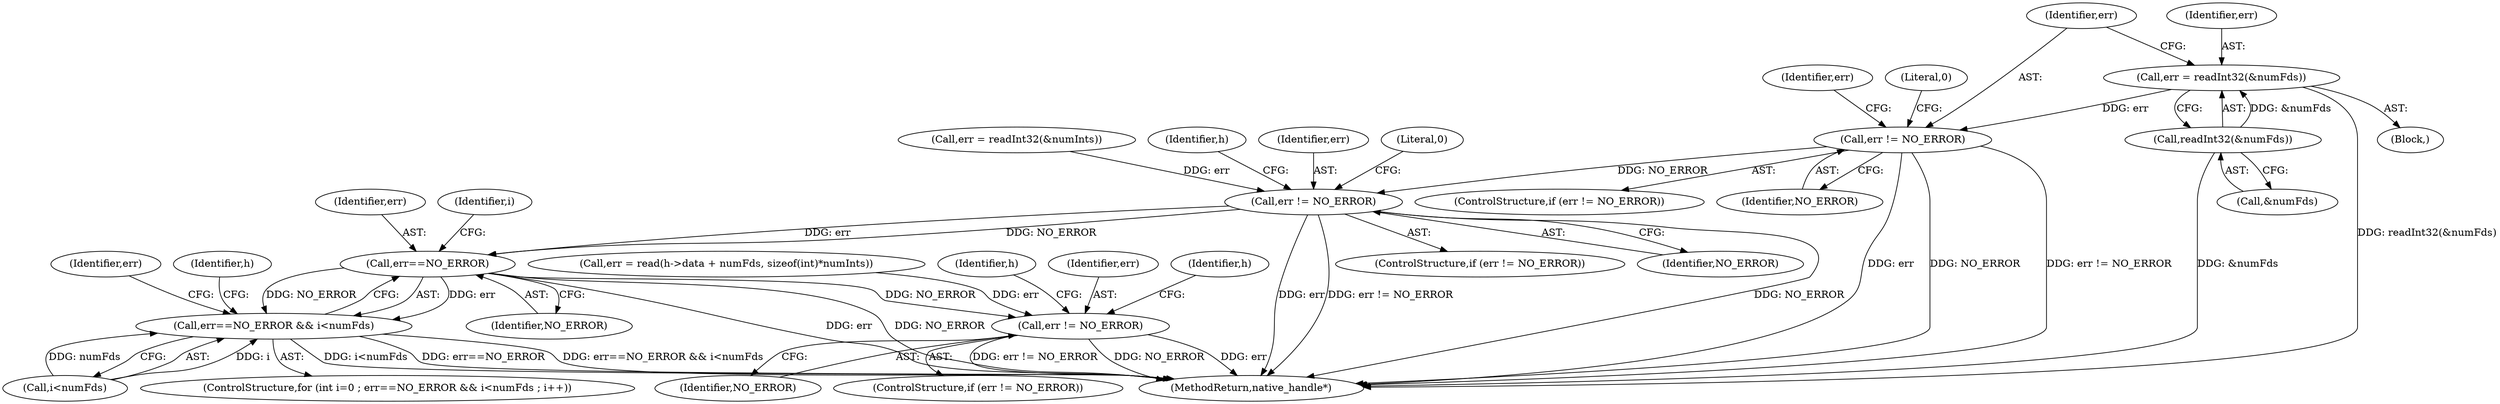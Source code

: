 digraph "0_Android_54cb02ad733fb71b1bdf78590428817fb780aff8@API" {
"1000105" [label="(Call,err = readInt32(&numFds))"];
"1000107" [label="(Call,readInt32(&numFds))"];
"1000111" [label="(Call,err != NO_ERROR)"];
"1000122" [label="(Call,err != NO_ERROR)"];
"1000145" [label="(Call,err==NO_ERROR)"];
"1000144" [label="(Call,err==NO_ERROR && i<numFds)"];
"1000205" [label="(Call,err != NO_ERROR)"];
"1000108" [label="(Call,&numFds)"];
"1000116" [label="(Call,err = readInt32(&numInts))"];
"1000206" [label="(Identifier,err)"];
"1000111" [label="(Call,err != NO_ERROR)"];
"1000117" [label="(Identifier,err)"];
"1000106" [label="(Identifier,err)"];
"1000145" [label="(Call,err==NO_ERROR)"];
"1000101" [label="(Block,)"];
"1000204" [label="(ControlStructure,if (err != NO_ERROR))"];
"1000157" [label="(Identifier,h)"];
"1000110" [label="(ControlStructure,if (err != NO_ERROR))"];
"1000115" [label="(Literal,0)"];
"1000144" [label="(Call,err==NO_ERROR && i<numFds)"];
"1000205" [label="(Call,err != NO_ERROR)"];
"1000124" [label="(Identifier,NO_ERROR)"];
"1000113" [label="(Identifier,NO_ERROR)"];
"1000207" [label="(Identifier,NO_ERROR)"];
"1000193" [label="(Identifier,err)"];
"1000129" [label="(Identifier,h)"];
"1000123" [label="(Identifier,err)"];
"1000147" [label="(Identifier,NO_ERROR)"];
"1000112" [label="(Identifier,err)"];
"1000149" [label="(Identifier,i)"];
"1000217" [label="(Identifier,h)"];
"1000192" [label="(Call,err = read(h->data + numFds, sizeof(int)*numInts))"];
"1000210" [label="(Identifier,h)"];
"1000218" [label="(MethodReturn,native_handle*)"];
"1000107" [label="(Call,readInt32(&numFds))"];
"1000148" [label="(Call,i<numFds)"];
"1000139" [label="(ControlStructure,for (int i=0 ; err==NO_ERROR && i<numFds ; i++))"];
"1000122" [label="(Call,err != NO_ERROR)"];
"1000126" [label="(Literal,0)"];
"1000146" [label="(Identifier,err)"];
"1000105" [label="(Call,err = readInt32(&numFds))"];
"1000121" [label="(ControlStructure,if (err != NO_ERROR))"];
"1000105" -> "1000101"  [label="AST: "];
"1000105" -> "1000107"  [label="CFG: "];
"1000106" -> "1000105"  [label="AST: "];
"1000107" -> "1000105"  [label="AST: "];
"1000112" -> "1000105"  [label="CFG: "];
"1000105" -> "1000218"  [label="DDG: readInt32(&numFds)"];
"1000107" -> "1000105"  [label="DDG: &numFds"];
"1000105" -> "1000111"  [label="DDG: err"];
"1000107" -> "1000108"  [label="CFG: "];
"1000108" -> "1000107"  [label="AST: "];
"1000107" -> "1000218"  [label="DDG: &numFds"];
"1000111" -> "1000110"  [label="AST: "];
"1000111" -> "1000113"  [label="CFG: "];
"1000112" -> "1000111"  [label="AST: "];
"1000113" -> "1000111"  [label="AST: "];
"1000115" -> "1000111"  [label="CFG: "];
"1000117" -> "1000111"  [label="CFG: "];
"1000111" -> "1000218"  [label="DDG: err"];
"1000111" -> "1000218"  [label="DDG: NO_ERROR"];
"1000111" -> "1000218"  [label="DDG: err != NO_ERROR"];
"1000111" -> "1000122"  [label="DDG: NO_ERROR"];
"1000122" -> "1000121"  [label="AST: "];
"1000122" -> "1000124"  [label="CFG: "];
"1000123" -> "1000122"  [label="AST: "];
"1000124" -> "1000122"  [label="AST: "];
"1000126" -> "1000122"  [label="CFG: "];
"1000129" -> "1000122"  [label="CFG: "];
"1000122" -> "1000218"  [label="DDG: err"];
"1000122" -> "1000218"  [label="DDG: err != NO_ERROR"];
"1000122" -> "1000218"  [label="DDG: NO_ERROR"];
"1000116" -> "1000122"  [label="DDG: err"];
"1000122" -> "1000145"  [label="DDG: err"];
"1000122" -> "1000145"  [label="DDG: NO_ERROR"];
"1000145" -> "1000144"  [label="AST: "];
"1000145" -> "1000147"  [label="CFG: "];
"1000146" -> "1000145"  [label="AST: "];
"1000147" -> "1000145"  [label="AST: "];
"1000149" -> "1000145"  [label="CFG: "];
"1000144" -> "1000145"  [label="CFG: "];
"1000145" -> "1000218"  [label="DDG: err"];
"1000145" -> "1000218"  [label="DDG: NO_ERROR"];
"1000145" -> "1000144"  [label="DDG: err"];
"1000145" -> "1000144"  [label="DDG: NO_ERROR"];
"1000145" -> "1000205"  [label="DDG: NO_ERROR"];
"1000144" -> "1000139"  [label="AST: "];
"1000144" -> "1000148"  [label="CFG: "];
"1000148" -> "1000144"  [label="AST: "];
"1000157" -> "1000144"  [label="CFG: "];
"1000193" -> "1000144"  [label="CFG: "];
"1000144" -> "1000218"  [label="DDG: err==NO_ERROR && i<numFds"];
"1000144" -> "1000218"  [label="DDG: i<numFds"];
"1000144" -> "1000218"  [label="DDG: err==NO_ERROR"];
"1000148" -> "1000144"  [label="DDG: i"];
"1000148" -> "1000144"  [label="DDG: numFds"];
"1000205" -> "1000204"  [label="AST: "];
"1000205" -> "1000207"  [label="CFG: "];
"1000206" -> "1000205"  [label="AST: "];
"1000207" -> "1000205"  [label="AST: "];
"1000210" -> "1000205"  [label="CFG: "];
"1000217" -> "1000205"  [label="CFG: "];
"1000205" -> "1000218"  [label="DDG: NO_ERROR"];
"1000205" -> "1000218"  [label="DDG: err"];
"1000205" -> "1000218"  [label="DDG: err != NO_ERROR"];
"1000192" -> "1000205"  [label="DDG: err"];
}
